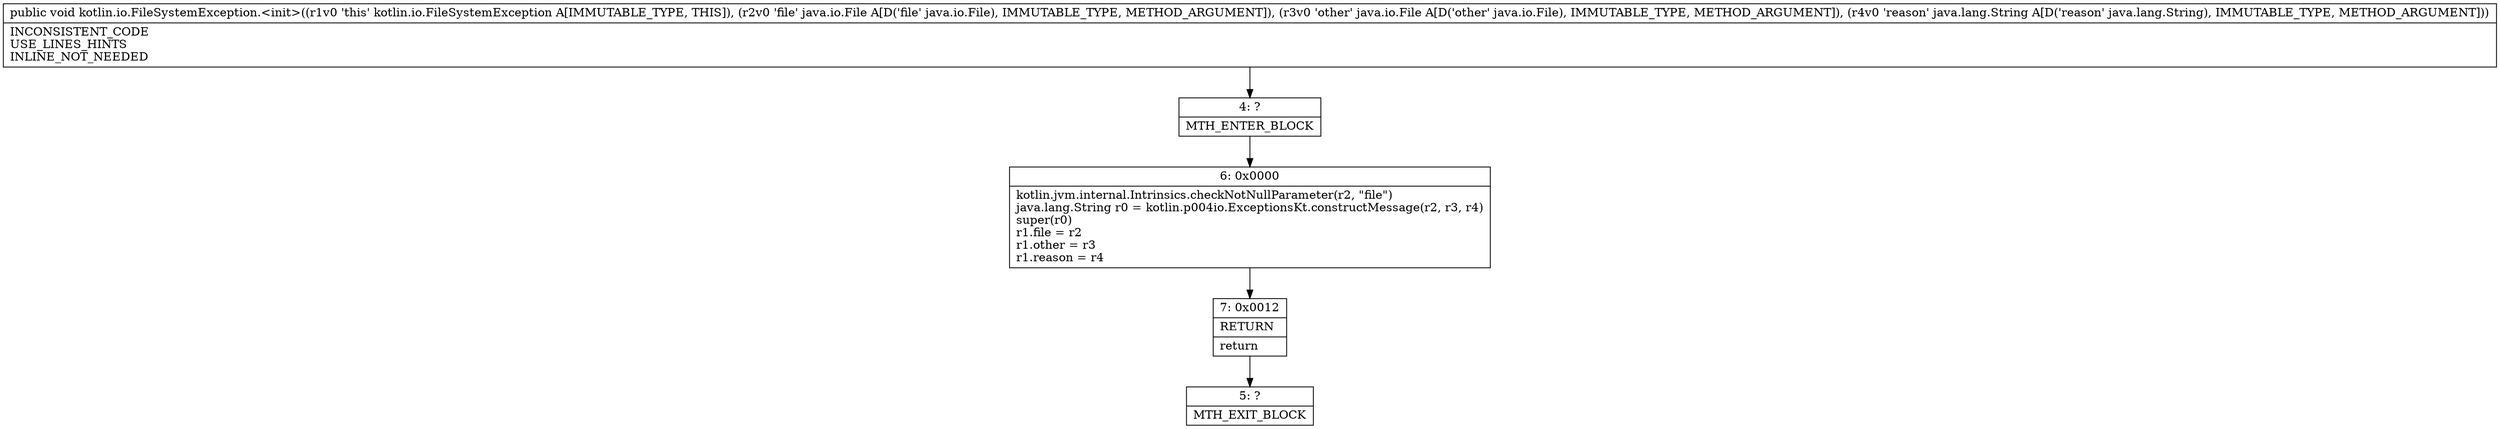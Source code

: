 digraph "CFG forkotlin.io.FileSystemException.\<init\>(Ljava\/io\/File;Ljava\/io\/File;Ljava\/lang\/String;)V" {
Node_4 [shape=record,label="{4\:\ ?|MTH_ENTER_BLOCK\l}"];
Node_6 [shape=record,label="{6\:\ 0x0000|kotlin.jvm.internal.Intrinsics.checkNotNullParameter(r2, \"file\")\ljava.lang.String r0 = kotlin.p004io.ExceptionsKt.constructMessage(r2, r3, r4)\lsuper(r0)\lr1.file = r2\lr1.other = r3\lr1.reason = r4\l}"];
Node_7 [shape=record,label="{7\:\ 0x0012|RETURN\l|return\l}"];
Node_5 [shape=record,label="{5\:\ ?|MTH_EXIT_BLOCK\l}"];
MethodNode[shape=record,label="{public void kotlin.io.FileSystemException.\<init\>((r1v0 'this' kotlin.io.FileSystemException A[IMMUTABLE_TYPE, THIS]), (r2v0 'file' java.io.File A[D('file' java.io.File), IMMUTABLE_TYPE, METHOD_ARGUMENT]), (r3v0 'other' java.io.File A[D('other' java.io.File), IMMUTABLE_TYPE, METHOD_ARGUMENT]), (r4v0 'reason' java.lang.String A[D('reason' java.lang.String), IMMUTABLE_TYPE, METHOD_ARGUMENT]))  | INCONSISTENT_CODE\lUSE_LINES_HINTS\lINLINE_NOT_NEEDED\l}"];
MethodNode -> Node_4;Node_4 -> Node_6;
Node_6 -> Node_7;
Node_7 -> Node_5;
}

